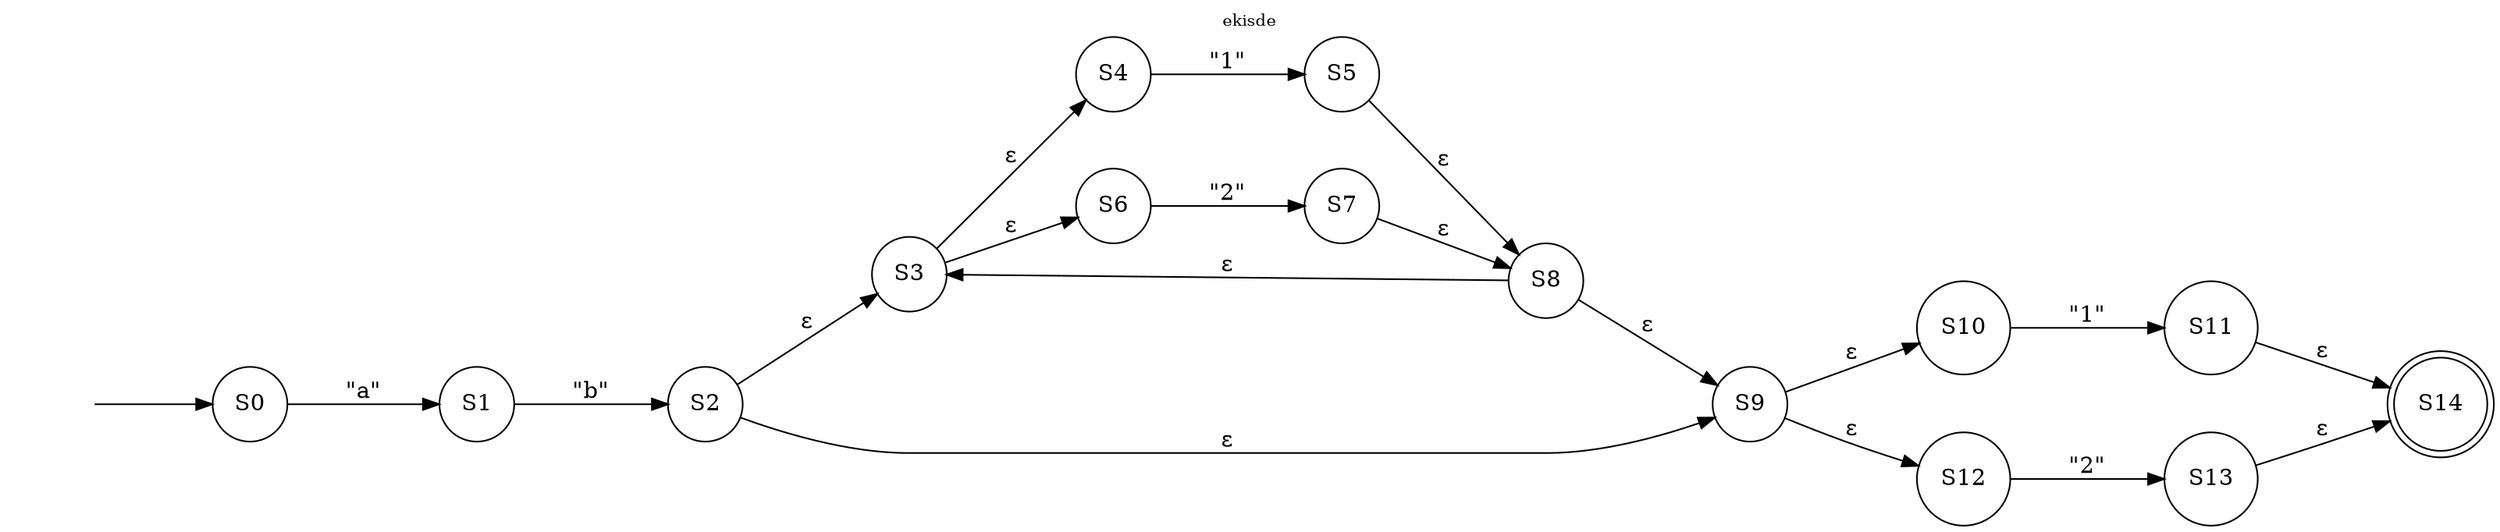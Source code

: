 digraph G{
labelloc="t";
    label="ekisde"; graph [nodesep=0.5, ranksep=1, fontsize=10, rankdir=LR];begin[shape=none label=""];
node [shape=doublecircle]; S14;
node[shape=circle]begin->S0; 
node[shape=circle]S0->S1[label="\"a\""];
S1->S2[label="\"b\""];
S2->S3[label="ε"];
S3->S4[label="ε"];
S4->S5[label="\"1\""];
S3->S6[label="ε"];
S6->S7[label="\"2\""];
S5->S8[label="ε"];
S7->S8[label="ε"];
S8->S3[label="ε"];
S8->S9[label="ε"];
S2->S9[label="ε"];
S9->S10[label="ε"];
S10->S11[label="\"1\""];
S9->S12[label="ε"];
S12->S13[label="\"2\""];
S11->S14[label="ε"];
S13->S14[label="ε"];
}
